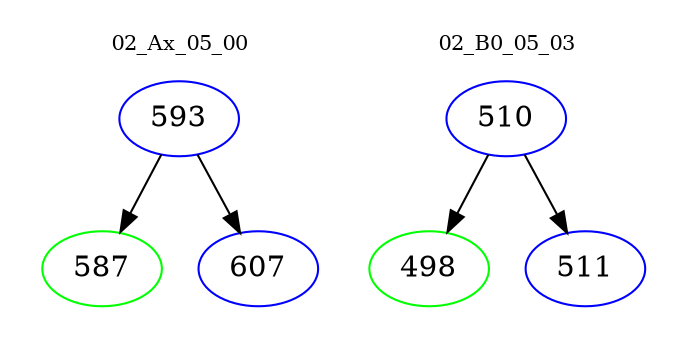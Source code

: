 digraph{
subgraph cluster_0 {
color = white
label = "02_Ax_05_00";
fontsize=10;
T0_593 [label="593", color="blue"]
T0_593 -> T0_587 [color="black"]
T0_587 [label="587", color="green"]
T0_593 -> T0_607 [color="black"]
T0_607 [label="607", color="blue"]
}
subgraph cluster_1 {
color = white
label = "02_B0_05_03";
fontsize=10;
T1_510 [label="510", color="blue"]
T1_510 -> T1_498 [color="black"]
T1_498 [label="498", color="green"]
T1_510 -> T1_511 [color="black"]
T1_511 [label="511", color="blue"]
}
}
